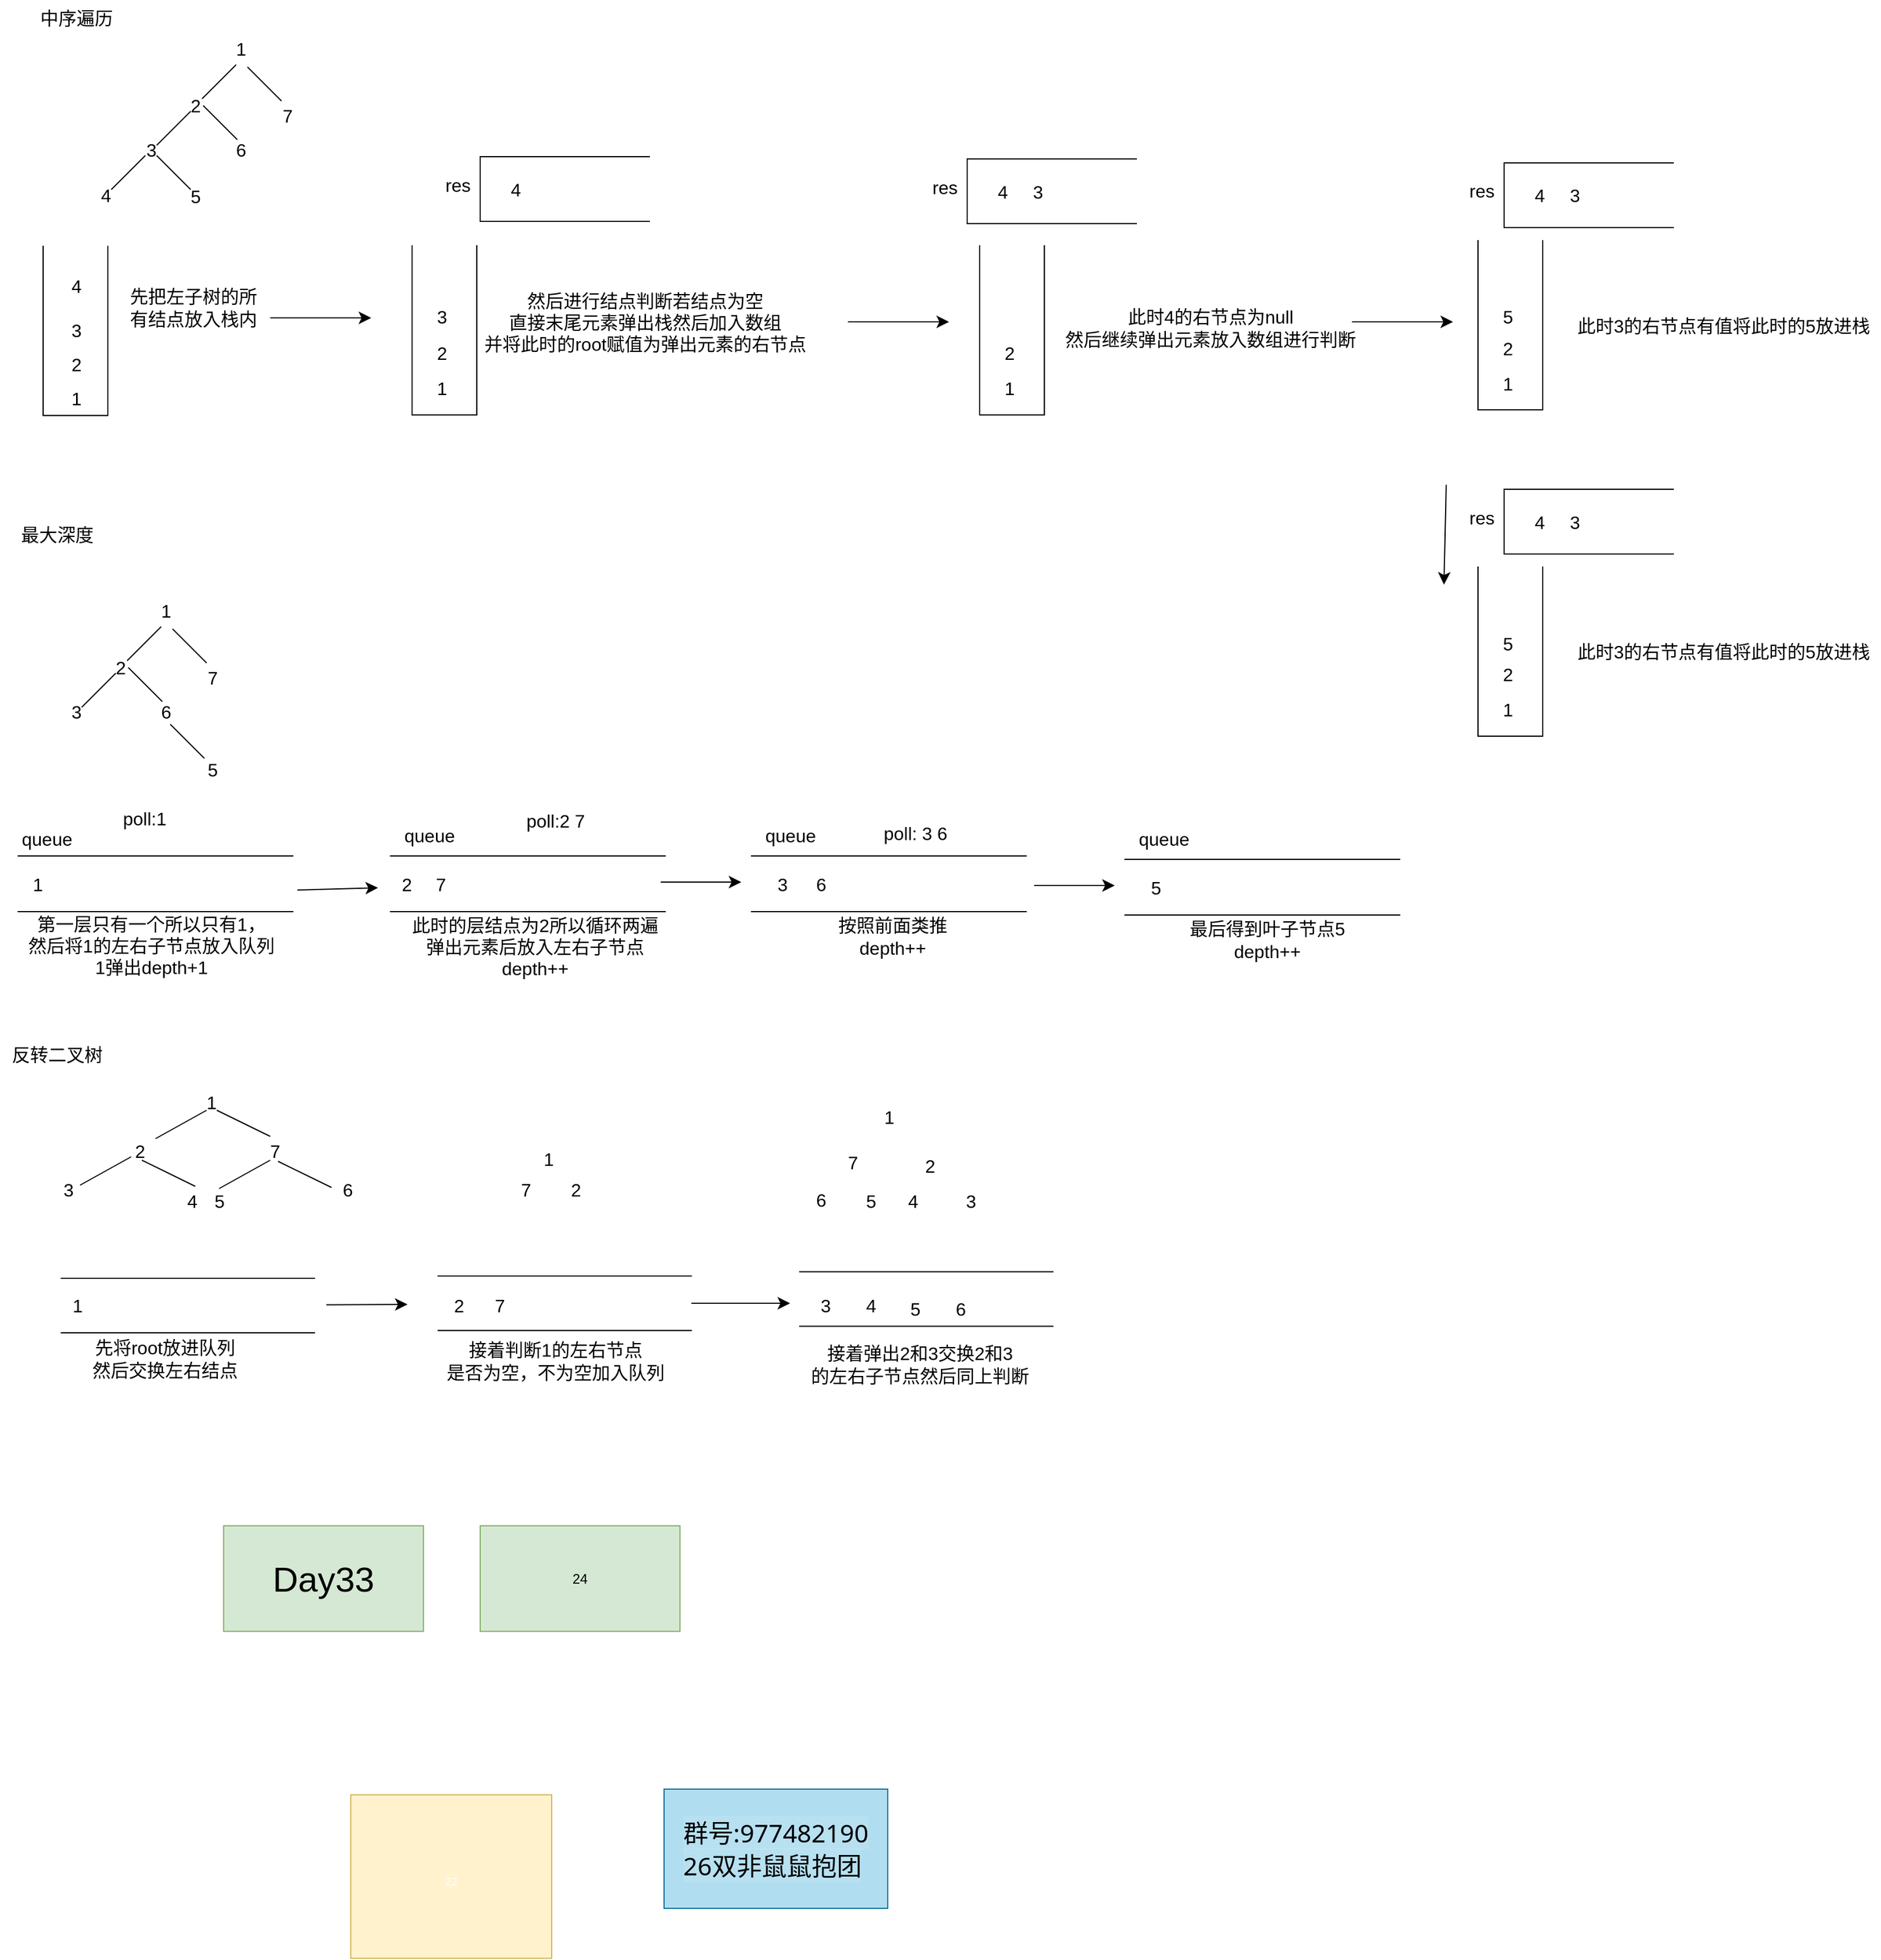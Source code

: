 <mxfile version="24.8.3">
  <diagram name="第 1 页" id="08ktoVXegdY-p2ygeXry">
    <mxGraphModel dx="1613" dy="1172" grid="0" gridSize="10" guides="1" tooltips="1" connect="1" arrows="1" fold="1" page="0" pageScale="1" pageWidth="827" pageHeight="1169" math="0" shadow="0">
      <root>
        <mxCell id="0" />
        <mxCell id="1" parent="0" />
        <mxCell id="h3pUcmXuetGUe7hEGyPd-1" value="1" style="text;html=1;align=center;verticalAlign=middle;resizable=0;points=[];autosize=1;strokeColor=none;fillColor=none;fontSize=16;" parent="1" vertex="1">
          <mxGeometry x="79" y="11" width="30" height="30" as="geometry" />
        </mxCell>
        <mxCell id="h3pUcmXuetGUe7hEGyPd-3" value="" style="endArrow=none;html=1;rounded=0;fontSize=12;startSize=8;endSize=8;curved=1;" parent="1" edge="1">
          <mxGeometry width="50" height="50" relative="1" as="geometry">
            <mxPoint x="60" y="70" as="sourcePoint" />
            <mxPoint x="90" y="40" as="targetPoint" />
          </mxGeometry>
        </mxCell>
        <mxCell id="h3pUcmXuetGUe7hEGyPd-4" value="2" style="text;html=1;align=center;verticalAlign=middle;resizable=0;points=[];autosize=1;strokeColor=none;fillColor=none;fontSize=16;" parent="1" vertex="1">
          <mxGeometry x="39" y="61" width="30" height="30" as="geometry" />
        </mxCell>
        <mxCell id="h3pUcmXuetGUe7hEGyPd-5" value="" style="endArrow=none;html=1;rounded=0;fontSize=12;startSize=8;endSize=8;curved=1;" parent="1" edge="1">
          <mxGeometry width="50" height="50" relative="1" as="geometry">
            <mxPoint x="20" y="111" as="sourcePoint" />
            <mxPoint x="50" y="81" as="targetPoint" />
          </mxGeometry>
        </mxCell>
        <mxCell id="h3pUcmXuetGUe7hEGyPd-6" value="3" style="text;html=1;align=center;verticalAlign=middle;resizable=0;points=[];autosize=1;strokeColor=none;fillColor=none;fontSize=16;" parent="1" vertex="1">
          <mxGeometry y="100" width="30" height="30" as="geometry" />
        </mxCell>
        <mxCell id="h3pUcmXuetGUe7hEGyPd-7" value="" style="endArrow=none;html=1;rounded=0;fontSize=12;startSize=8;endSize=8;curved=1;" parent="1" edge="1">
          <mxGeometry width="50" height="50" relative="1" as="geometry">
            <mxPoint x="-20" y="150" as="sourcePoint" />
            <mxPoint x="10" y="120" as="targetPoint" />
          </mxGeometry>
        </mxCell>
        <mxCell id="h3pUcmXuetGUe7hEGyPd-8" value="4" style="text;html=1;align=center;verticalAlign=middle;resizable=0;points=[];autosize=1;strokeColor=none;fillColor=none;fontSize=16;" parent="1" vertex="1">
          <mxGeometry x="-40" y="140" width="30" height="30" as="geometry" />
        </mxCell>
        <mxCell id="h3pUcmXuetGUe7hEGyPd-11" value="" style="endArrow=none;html=1;rounded=0;fontSize=12;startSize=8;endSize=8;curved=1;" parent="1" edge="1">
          <mxGeometry width="50" height="50" relative="1" as="geometry">
            <mxPoint x="50" y="150" as="sourcePoint" />
            <mxPoint x="20" y="120" as="targetPoint" />
          </mxGeometry>
        </mxCell>
        <mxCell id="h3pUcmXuetGUe7hEGyPd-12" value="5" style="text;html=1;align=center;verticalAlign=middle;resizable=0;points=[];autosize=1;strokeColor=none;fillColor=none;fontSize=16;" parent="1" vertex="1">
          <mxGeometry x="39" y="141" width="30" height="30" as="geometry" />
        </mxCell>
        <mxCell id="h3pUcmXuetGUe7hEGyPd-13" value="" style="endArrow=none;html=1;rounded=0;fontSize=12;startSize=8;endSize=8;curved=1;" parent="1" edge="1">
          <mxGeometry width="50" height="50" relative="1" as="geometry">
            <mxPoint x="91" y="106" as="sourcePoint" />
            <mxPoint x="61" y="76" as="targetPoint" />
          </mxGeometry>
        </mxCell>
        <mxCell id="h3pUcmXuetGUe7hEGyPd-14" value="6" style="text;html=1;align=center;verticalAlign=middle;resizable=0;points=[];autosize=1;strokeColor=none;fillColor=none;fontSize=16;" parent="1" vertex="1">
          <mxGeometry x="79" y="100" width="30" height="30" as="geometry" />
        </mxCell>
        <mxCell id="h3pUcmXuetGUe7hEGyPd-15" value="" style="endArrow=none;html=1;rounded=0;fontSize=12;startSize=8;endSize=8;curved=1;" parent="1" edge="1">
          <mxGeometry width="50" height="50" relative="1" as="geometry">
            <mxPoint x="130" y="72" as="sourcePoint" />
            <mxPoint x="100" y="42" as="targetPoint" />
          </mxGeometry>
        </mxCell>
        <mxCell id="h3pUcmXuetGUe7hEGyPd-16" value="7" style="text;html=1;align=center;verticalAlign=middle;resizable=0;points=[];autosize=1;strokeColor=none;fillColor=none;fontSize=16;" parent="1" vertex="1">
          <mxGeometry x="120" y="70" width="30" height="30" as="geometry" />
        </mxCell>
        <mxCell id="h3pUcmXuetGUe7hEGyPd-17" value="" style="shape=partialRectangle;whiteSpace=wrap;html=1;bottom=1;right=1;left=1;top=0;fillColor=none;routingCenterX=-0.5;" parent="1" vertex="1">
          <mxGeometry x="-80" y="200" width="57" height="149" as="geometry" />
        </mxCell>
        <mxCell id="h3pUcmXuetGUe7hEGyPd-18" value="1" style="text;html=1;align=center;verticalAlign=middle;resizable=0;points=[];autosize=1;strokeColor=none;fillColor=none;fontSize=16;" parent="1" vertex="1">
          <mxGeometry x="-66.5" y="319" width="30" height="30" as="geometry" />
        </mxCell>
        <mxCell id="h3pUcmXuetGUe7hEGyPd-19" value="2" style="text;html=1;align=center;verticalAlign=middle;resizable=0;points=[];autosize=1;strokeColor=none;fillColor=none;fontSize=16;" parent="1" vertex="1">
          <mxGeometry x="-66.5" y="289" width="30" height="30" as="geometry" />
        </mxCell>
        <mxCell id="h3pUcmXuetGUe7hEGyPd-20" value="3" style="text;html=1;align=center;verticalAlign=middle;resizable=0;points=[];autosize=1;strokeColor=none;fillColor=none;fontSize=16;" parent="1" vertex="1">
          <mxGeometry x="-66.5" y="259" width="30" height="30" as="geometry" />
        </mxCell>
        <mxCell id="h3pUcmXuetGUe7hEGyPd-21" value="4" style="text;html=1;align=center;verticalAlign=middle;resizable=0;points=[];autosize=1;strokeColor=none;fillColor=none;fontSize=16;" parent="1" vertex="1">
          <mxGeometry x="-66.5" y="220" width="30" height="30" as="geometry" />
        </mxCell>
        <mxCell id="h3pUcmXuetGUe7hEGyPd-22" value="先把左子树的所&lt;div&gt;有结点放入栈内&lt;/div&gt;" style="text;html=1;align=center;verticalAlign=middle;resizable=0;points=[];autosize=1;strokeColor=none;fillColor=none;fontSize=16;" parent="1" vertex="1">
          <mxGeometry x="-13" y="229" width="130" height="50" as="geometry" />
        </mxCell>
        <mxCell id="h3pUcmXuetGUe7hEGyPd-24" value="" style="endArrow=classic;html=1;rounded=0;fontSize=12;startSize=8;endSize=8;curved=1;" parent="1" edge="1">
          <mxGeometry width="50" height="50" relative="1" as="geometry">
            <mxPoint x="120" y="263" as="sourcePoint" />
            <mxPoint x="209" y="263" as="targetPoint" />
          </mxGeometry>
        </mxCell>
        <mxCell id="h3pUcmXuetGUe7hEGyPd-25" value="然后进行结点判断&lt;span style=&quot;background-color: initial;&quot;&gt;若结点为空&lt;/span&gt;&lt;div&gt;直接末尾元&lt;span style=&quot;background-color: initial;&quot;&gt;素弹出&lt;/span&gt;&lt;span style=&quot;background-color: initial;&quot;&gt;栈然后加入数组&lt;/span&gt;&lt;/div&gt;&lt;div&gt;&lt;span style=&quot;background-color: initial;&quot;&gt;并将此时的root赋值为弹出元素的右节点&lt;/span&gt;&lt;/div&gt;" style="text;html=1;align=center;verticalAlign=middle;resizable=0;points=[];autosize=1;strokeColor=none;fillColor=none;fontSize=16;" parent="1" vertex="1">
          <mxGeometry x="299" y="232" width="302" height="70" as="geometry" />
        </mxCell>
        <mxCell id="h3pUcmXuetGUe7hEGyPd-26" value="" style="shape=partialRectangle;whiteSpace=wrap;html=1;bottom=1;right=1;left=1;top=0;fillColor=none;routingCenterX=-0.5;" parent="1" vertex="1">
          <mxGeometry x="245" y="199.5" width="57" height="149" as="geometry" />
        </mxCell>
        <mxCell id="h3pUcmXuetGUe7hEGyPd-27" value="1" style="text;html=1;align=center;verticalAlign=middle;resizable=0;points=[];autosize=1;strokeColor=none;fillColor=none;fontSize=16;" parent="1" vertex="1">
          <mxGeometry x="256" y="310" width="30" height="30" as="geometry" />
        </mxCell>
        <mxCell id="h3pUcmXuetGUe7hEGyPd-28" value="2" style="text;html=1;align=center;verticalAlign=middle;resizable=0;points=[];autosize=1;strokeColor=none;fillColor=none;fontSize=16;" parent="1" vertex="1">
          <mxGeometry x="256" y="279" width="30" height="30" as="geometry" />
        </mxCell>
        <mxCell id="h3pUcmXuetGUe7hEGyPd-29" value="3" style="text;html=1;align=center;verticalAlign=middle;resizable=0;points=[];autosize=1;strokeColor=none;fillColor=none;fontSize=16;" parent="1" vertex="1">
          <mxGeometry x="256" y="247" width="30" height="30" as="geometry" />
        </mxCell>
        <mxCell id="h3pUcmXuetGUe7hEGyPd-30" value="4" style="text;html=1;align=center;verticalAlign=middle;resizable=0;points=[];autosize=1;strokeColor=none;fillColor=none;fontSize=16;" parent="1" vertex="1">
          <mxGeometry x="321" y="134.5" width="30" height="30" as="geometry" />
        </mxCell>
        <mxCell id="h3pUcmXuetGUe7hEGyPd-31" value="" style="shape=partialRectangle;whiteSpace=wrap;html=1;bottom=1;right=1;left=1;top=0;fillColor=none;routingCenterX=-0.5;direction=south;" parent="1" vertex="1">
          <mxGeometry x="305" y="121" width="149" height="57" as="geometry" />
        </mxCell>
        <mxCell id="h3pUcmXuetGUe7hEGyPd-32" value="res" style="text;html=1;align=center;verticalAlign=middle;resizable=0;points=[];autosize=1;strokeColor=none;fillColor=none;fontSize=16;" parent="1" vertex="1">
          <mxGeometry x="265" y="130" width="40" height="31" as="geometry" />
        </mxCell>
        <mxCell id="h3pUcmXuetGUe7hEGyPd-33" value="" style="endArrow=classic;html=1;rounded=0;fontSize=12;startSize=8;endSize=8;curved=1;" parent="1" edge="1">
          <mxGeometry width="50" height="50" relative="1" as="geometry">
            <mxPoint x="629" y="266.5" as="sourcePoint" />
            <mxPoint x="718" y="266.5" as="targetPoint" />
          </mxGeometry>
        </mxCell>
        <mxCell id="h3pUcmXuetGUe7hEGyPd-34" value="" style="shape=partialRectangle;whiteSpace=wrap;html=1;bottom=1;right=1;left=1;top=0;fillColor=none;routingCenterX=-0.5;" parent="1" vertex="1">
          <mxGeometry x="745" y="199.5" width="57" height="149" as="geometry" />
        </mxCell>
        <mxCell id="h3pUcmXuetGUe7hEGyPd-35" value="1" style="text;html=1;align=center;verticalAlign=middle;resizable=0;points=[];autosize=1;strokeColor=none;fillColor=none;fontSize=16;" parent="1" vertex="1">
          <mxGeometry x="756" y="310" width="30" height="30" as="geometry" />
        </mxCell>
        <mxCell id="h3pUcmXuetGUe7hEGyPd-36" value="2" style="text;html=1;align=center;verticalAlign=middle;resizable=0;points=[];autosize=1;strokeColor=none;fillColor=none;fontSize=16;" parent="1" vertex="1">
          <mxGeometry x="756" y="279" width="30" height="30" as="geometry" />
        </mxCell>
        <mxCell id="h3pUcmXuetGUe7hEGyPd-37" value="3" style="text;html=1;align=center;verticalAlign=middle;resizable=0;points=[];autosize=1;strokeColor=none;fillColor=none;fontSize=16;" parent="1" vertex="1">
          <mxGeometry x="781" y="136.5" width="30" height="30" as="geometry" />
        </mxCell>
        <mxCell id="h3pUcmXuetGUe7hEGyPd-38" value="4" style="text;html=1;align=center;verticalAlign=middle;resizable=0;points=[];autosize=1;strokeColor=none;fillColor=none;fontSize=16;" parent="1" vertex="1">
          <mxGeometry x="750" y="136.5" width="30" height="30" as="geometry" />
        </mxCell>
        <mxCell id="h3pUcmXuetGUe7hEGyPd-39" value="" style="shape=partialRectangle;whiteSpace=wrap;html=1;bottom=1;right=1;left=1;top=0;fillColor=none;routingCenterX=-0.5;direction=south;" parent="1" vertex="1">
          <mxGeometry x="734" y="123" width="149" height="57" as="geometry" />
        </mxCell>
        <mxCell id="h3pUcmXuetGUe7hEGyPd-40" value="res" style="text;html=1;align=center;verticalAlign=middle;resizable=0;points=[];autosize=1;strokeColor=none;fillColor=none;fontSize=16;" parent="1" vertex="1">
          <mxGeometry x="694" y="132" width="40" height="31" as="geometry" />
        </mxCell>
        <mxCell id="h3pUcmXuetGUe7hEGyPd-41" value="此时4的右节点为null&lt;div&gt;然后继续弹出元素放入数组进行判断&lt;/div&gt;" style="text;html=1;align=center;verticalAlign=middle;resizable=0;points=[];autosize=1;strokeColor=none;fillColor=none;fontSize=16;" parent="1" vertex="1">
          <mxGeometry x="811" y="247" width="274" height="50" as="geometry" />
        </mxCell>
        <mxCell id="h3pUcmXuetGUe7hEGyPd-42" value="3" style="text;html=1;align=center;verticalAlign=middle;resizable=0;points=[];autosize=1;strokeColor=none;fillColor=none;fontSize=16;" parent="1" vertex="1">
          <mxGeometry x="1254" y="140" width="30" height="30" as="geometry" />
        </mxCell>
        <mxCell id="h3pUcmXuetGUe7hEGyPd-43" value="4" style="text;html=1;align=center;verticalAlign=middle;resizable=0;points=[];autosize=1;strokeColor=none;fillColor=none;fontSize=16;" parent="1" vertex="1">
          <mxGeometry x="1223" y="140" width="30" height="30" as="geometry" />
        </mxCell>
        <mxCell id="h3pUcmXuetGUe7hEGyPd-44" value="" style="shape=partialRectangle;whiteSpace=wrap;html=1;bottom=1;right=1;left=1;top=0;fillColor=none;routingCenterX=-0.5;direction=south;" parent="1" vertex="1">
          <mxGeometry x="1207" y="126.5" width="149" height="57" as="geometry" />
        </mxCell>
        <mxCell id="h3pUcmXuetGUe7hEGyPd-45" value="res" style="text;html=1;align=center;verticalAlign=middle;resizable=0;points=[];autosize=1;strokeColor=none;fillColor=none;fontSize=16;" parent="1" vertex="1">
          <mxGeometry x="1167" y="135.5" width="40" height="31" as="geometry" />
        </mxCell>
        <mxCell id="h3pUcmXuetGUe7hEGyPd-46" value="" style="endArrow=classic;html=1;rounded=0;fontSize=12;startSize=8;endSize=8;curved=1;" parent="1" edge="1">
          <mxGeometry width="50" height="50" relative="1" as="geometry">
            <mxPoint x="1073" y="266.5" as="sourcePoint" />
            <mxPoint x="1162" y="266.5" as="targetPoint" />
          </mxGeometry>
        </mxCell>
        <mxCell id="h3pUcmXuetGUe7hEGyPd-47" value="" style="shape=partialRectangle;whiteSpace=wrap;html=1;bottom=1;right=1;left=1;top=0;fillColor=none;routingCenterX=-0.5;" parent="1" vertex="1">
          <mxGeometry x="1184" y="195" width="57" height="149" as="geometry" />
        </mxCell>
        <mxCell id="h3pUcmXuetGUe7hEGyPd-48" value="1" style="text;html=1;align=center;verticalAlign=middle;resizable=0;points=[];autosize=1;strokeColor=none;fillColor=none;fontSize=16;" parent="1" vertex="1">
          <mxGeometry x="1195" y="305.5" width="30" height="30" as="geometry" />
        </mxCell>
        <mxCell id="h3pUcmXuetGUe7hEGyPd-49" value="2" style="text;html=1;align=center;verticalAlign=middle;resizable=0;points=[];autosize=1;strokeColor=none;fillColor=none;fontSize=16;" parent="1" vertex="1">
          <mxGeometry x="1195" y="274.5" width="30" height="30" as="geometry" />
        </mxCell>
        <mxCell id="h3pUcmXuetGUe7hEGyPd-50" value="5" style="text;html=1;align=center;verticalAlign=middle;resizable=0;points=[];autosize=1;strokeColor=none;fillColor=none;fontSize=16;" parent="1" vertex="1">
          <mxGeometry x="1196.5" y="246.5" width="27" height="31" as="geometry" />
        </mxCell>
        <mxCell id="h3pUcmXuetGUe7hEGyPd-51" value="此时3的右节点有值将此时的5放进栈" style="text;html=1;align=center;verticalAlign=middle;resizable=0;points=[];autosize=1;strokeColor=none;fillColor=none;fontSize=16;" parent="1" vertex="1">
          <mxGeometry x="1262" y="254" width="276" height="31" as="geometry" />
        </mxCell>
        <mxCell id="h3pUcmXuetGUe7hEGyPd-53" value="" style="endArrow=classic;html=1;rounded=0;fontSize=12;startSize=8;endSize=8;curved=1;" parent="1" edge="1">
          <mxGeometry width="50" height="50" relative="1" as="geometry">
            <mxPoint x="1156" y="410" as="sourcePoint" />
            <mxPoint x="1154" y="498" as="targetPoint" />
          </mxGeometry>
        </mxCell>
        <mxCell id="h3pUcmXuetGUe7hEGyPd-54" value="3" style="text;html=1;align=center;verticalAlign=middle;resizable=0;points=[];autosize=1;strokeColor=none;fillColor=none;fontSize=16;" parent="1" vertex="1">
          <mxGeometry x="1254" y="427.5" width="30" height="30" as="geometry" />
        </mxCell>
        <mxCell id="h3pUcmXuetGUe7hEGyPd-55" value="4" style="text;html=1;align=center;verticalAlign=middle;resizable=0;points=[];autosize=1;strokeColor=none;fillColor=none;fontSize=16;" parent="1" vertex="1">
          <mxGeometry x="1223" y="427.5" width="30" height="30" as="geometry" />
        </mxCell>
        <mxCell id="h3pUcmXuetGUe7hEGyPd-56" value="" style="shape=partialRectangle;whiteSpace=wrap;html=1;bottom=1;right=1;left=1;top=0;fillColor=none;routingCenterX=-0.5;direction=south;" parent="1" vertex="1">
          <mxGeometry x="1207" y="414" width="149" height="57" as="geometry" />
        </mxCell>
        <mxCell id="h3pUcmXuetGUe7hEGyPd-57" value="res" style="text;html=1;align=center;verticalAlign=middle;resizable=0;points=[];autosize=1;strokeColor=none;fillColor=none;fontSize=16;" parent="1" vertex="1">
          <mxGeometry x="1167" y="423" width="40" height="31" as="geometry" />
        </mxCell>
        <mxCell id="h3pUcmXuetGUe7hEGyPd-58" value="" style="shape=partialRectangle;whiteSpace=wrap;html=1;bottom=1;right=1;left=1;top=0;fillColor=none;routingCenterX=-0.5;" parent="1" vertex="1">
          <mxGeometry x="1184" y="482.5" width="57" height="149" as="geometry" />
        </mxCell>
        <mxCell id="h3pUcmXuetGUe7hEGyPd-59" value="1" style="text;html=1;align=center;verticalAlign=middle;resizable=0;points=[];autosize=1;strokeColor=none;fillColor=none;fontSize=16;" parent="1" vertex="1">
          <mxGeometry x="1195" y="593" width="30" height="30" as="geometry" />
        </mxCell>
        <mxCell id="h3pUcmXuetGUe7hEGyPd-60" value="2" style="text;html=1;align=center;verticalAlign=middle;resizable=0;points=[];autosize=1;strokeColor=none;fillColor=none;fontSize=16;" parent="1" vertex="1">
          <mxGeometry x="1195" y="562" width="30" height="30" as="geometry" />
        </mxCell>
        <mxCell id="h3pUcmXuetGUe7hEGyPd-61" value="5" style="text;html=1;align=center;verticalAlign=middle;resizable=0;points=[];autosize=1;strokeColor=none;fillColor=none;fontSize=16;" parent="1" vertex="1">
          <mxGeometry x="1196.5" y="534" width="27" height="31" as="geometry" />
        </mxCell>
        <mxCell id="h3pUcmXuetGUe7hEGyPd-62" value="此时3的右节点有值将此时的5放进栈" style="text;html=1;align=center;verticalAlign=middle;resizable=0;points=[];autosize=1;strokeColor=none;fillColor=none;fontSize=16;" parent="1" vertex="1">
          <mxGeometry x="1262" y="541.5" width="276" height="31" as="geometry" />
        </mxCell>
        <mxCell id="h3pUcmXuetGUe7hEGyPd-100" value="1" style="text;html=1;align=center;verticalAlign=middle;resizable=0;points=[];autosize=1;strokeColor=none;fillColor=none;fontSize=16;" parent="1" vertex="1">
          <mxGeometry x="13" y="506" width="30" height="30" as="geometry" />
        </mxCell>
        <mxCell id="h3pUcmXuetGUe7hEGyPd-101" value="" style="endArrow=none;html=1;rounded=0;fontSize=12;startSize=8;endSize=8;curved=1;" parent="1" edge="1">
          <mxGeometry width="50" height="50" relative="1" as="geometry">
            <mxPoint x="-6" y="565" as="sourcePoint" />
            <mxPoint x="24" y="535" as="targetPoint" />
          </mxGeometry>
        </mxCell>
        <mxCell id="h3pUcmXuetGUe7hEGyPd-102" value="2" style="text;html=1;align=center;verticalAlign=middle;resizable=0;points=[];autosize=1;strokeColor=none;fillColor=none;fontSize=16;" parent="1" vertex="1">
          <mxGeometry x="-27" y="556" width="30" height="30" as="geometry" />
        </mxCell>
        <mxCell id="h3pUcmXuetGUe7hEGyPd-103" value="" style="endArrow=none;html=1;rounded=0;fontSize=12;startSize=8;endSize=8;curved=1;" parent="1" edge="1">
          <mxGeometry width="50" height="50" relative="1" as="geometry">
            <mxPoint x="-46" y="606" as="sourcePoint" />
            <mxPoint x="-16" y="576" as="targetPoint" />
          </mxGeometry>
        </mxCell>
        <mxCell id="h3pUcmXuetGUe7hEGyPd-104" value="3" style="text;html=1;align=center;verticalAlign=middle;resizable=0;points=[];autosize=1;strokeColor=none;fillColor=none;fontSize=16;" parent="1" vertex="1">
          <mxGeometry x="-66" y="595" width="30" height="30" as="geometry" />
        </mxCell>
        <mxCell id="h3pUcmXuetGUe7hEGyPd-107" value="" style="endArrow=none;html=1;rounded=0;fontSize=12;startSize=8;endSize=8;curved=1;" parent="1" edge="1">
          <mxGeometry width="50" height="50" relative="1" as="geometry">
            <mxPoint x="62" y="651" as="sourcePoint" />
            <mxPoint x="32" y="621" as="targetPoint" />
          </mxGeometry>
        </mxCell>
        <mxCell id="h3pUcmXuetGUe7hEGyPd-108" value="5" style="text;html=1;align=center;verticalAlign=middle;resizable=0;points=[];autosize=1;strokeColor=none;fillColor=none;fontSize=16;" parent="1" vertex="1">
          <mxGeometry x="54" y="646" width="30" height="30" as="geometry" />
        </mxCell>
        <mxCell id="h3pUcmXuetGUe7hEGyPd-109" value="" style="endArrow=none;html=1;rounded=0;fontSize=12;startSize=8;endSize=8;curved=1;" parent="1" edge="1">
          <mxGeometry width="50" height="50" relative="1" as="geometry">
            <mxPoint x="25" y="601" as="sourcePoint" />
            <mxPoint x="-5" y="571" as="targetPoint" />
          </mxGeometry>
        </mxCell>
        <mxCell id="h3pUcmXuetGUe7hEGyPd-110" value="6" style="text;html=1;align=center;verticalAlign=middle;resizable=0;points=[];autosize=1;strokeColor=none;fillColor=none;fontSize=16;" parent="1" vertex="1">
          <mxGeometry x="13" y="595" width="30" height="30" as="geometry" />
        </mxCell>
        <mxCell id="h3pUcmXuetGUe7hEGyPd-111" value="" style="endArrow=none;html=1;rounded=0;fontSize=12;startSize=8;endSize=8;curved=1;" parent="1" edge="1">
          <mxGeometry width="50" height="50" relative="1" as="geometry">
            <mxPoint x="64" y="567" as="sourcePoint" />
            <mxPoint x="34" y="537" as="targetPoint" />
          </mxGeometry>
        </mxCell>
        <mxCell id="h3pUcmXuetGUe7hEGyPd-112" value="7" style="text;html=1;align=center;verticalAlign=middle;resizable=0;points=[];autosize=1;strokeColor=none;fillColor=none;fontSize=16;" parent="1" vertex="1">
          <mxGeometry x="54" y="565" width="30" height="30" as="geometry" />
        </mxCell>
        <mxCell id="h3pUcmXuetGUe7hEGyPd-115" value="" style="shape=partialRectangle;whiteSpace=wrap;html=1;bottom=0;top=0;fillColor=none;direction=south;" parent="1" vertex="1">
          <mxGeometry x="-102" y="737" width="242" height="49" as="geometry" />
        </mxCell>
        <mxCell id="h3pUcmXuetGUe7hEGyPd-116" value="queue" style="text;html=1;align=center;verticalAlign=middle;resizable=0;points=[];autosize=1;strokeColor=none;fillColor=none;fontSize=16;" parent="1" vertex="1">
          <mxGeometry x="-109" y="706" width="63" height="31" as="geometry" />
        </mxCell>
        <mxCell id="h3pUcmXuetGUe7hEGyPd-117" value="1" style="text;html=1;align=center;verticalAlign=middle;resizable=0;points=[];autosize=1;strokeColor=none;fillColor=none;fontSize=16;" parent="1" vertex="1">
          <mxGeometry x="-99" y="746" width="27" height="31" as="geometry" />
        </mxCell>
        <mxCell id="h3pUcmXuetGUe7hEGyPd-118" value="第一层只有一个所以只有1，&lt;div&gt;然后将1的左右子节点放入队列&lt;/div&gt;&lt;div&gt;1弹出depth+1&lt;/div&gt;" style="text;html=1;align=center;verticalAlign=middle;resizable=0;points=[];autosize=1;strokeColor=none;fillColor=none;fontSize=16;" parent="1" vertex="1">
          <mxGeometry x="-102.5" y="781" width="235" height="70" as="geometry" />
        </mxCell>
        <mxCell id="h3pUcmXuetGUe7hEGyPd-119" value="" style="shape=partialRectangle;whiteSpace=wrap;html=1;bottom=0;top=0;fillColor=none;direction=south;" parent="1" vertex="1">
          <mxGeometry x="226" y="737" width="242" height="49" as="geometry" />
        </mxCell>
        <mxCell id="h3pUcmXuetGUe7hEGyPd-120" value="2" style="text;html=1;align=center;verticalAlign=middle;resizable=0;points=[];autosize=1;strokeColor=none;fillColor=none;fontSize=16;" parent="1" vertex="1">
          <mxGeometry x="226" y="746" width="27" height="31" as="geometry" />
        </mxCell>
        <mxCell id="h3pUcmXuetGUe7hEGyPd-121" value="" style="endArrow=classic;html=1;rounded=0;fontSize=12;startSize=8;endSize=8;curved=1;" parent="1" edge="1">
          <mxGeometry width="50" height="50" relative="1" as="geometry">
            <mxPoint x="144" y="767" as="sourcePoint" />
            <mxPoint x="215" y="765" as="targetPoint" />
          </mxGeometry>
        </mxCell>
        <mxCell id="h3pUcmXuetGUe7hEGyPd-122" value="queue" style="text;html=1;align=center;verticalAlign=middle;resizable=0;points=[];autosize=1;strokeColor=none;fillColor=none;fontSize=16;" parent="1" vertex="1">
          <mxGeometry x="228" y="703" width="63" height="31" as="geometry" />
        </mxCell>
        <mxCell id="h3pUcmXuetGUe7hEGyPd-123" value="7" style="text;html=1;align=center;verticalAlign=middle;resizable=0;points=[];autosize=1;strokeColor=none;fillColor=none;fontSize=16;" parent="1" vertex="1">
          <mxGeometry x="256" y="746" width="27" height="31" as="geometry" />
        </mxCell>
        <mxCell id="h3pUcmXuetGUe7hEGyPd-124" value="此时的层结点为2所以循环两遍&lt;div&gt;弹出元素后放入左右子节点&lt;/div&gt;&lt;div&gt;depth++&lt;/div&gt;" style="text;html=1;align=center;verticalAlign=middle;resizable=0;points=[];autosize=1;strokeColor=none;fillColor=none;fontSize=16;" parent="1" vertex="1">
          <mxGeometry x="235" y="781.5" width="235" height="70" as="geometry" />
        </mxCell>
        <mxCell id="h3pUcmXuetGUe7hEGyPd-125" value="" style="shape=partialRectangle;whiteSpace=wrap;html=1;bottom=0;top=0;fillColor=none;direction=south;" parent="1" vertex="1">
          <mxGeometry x="544" y="737" width="242" height="49" as="geometry" />
        </mxCell>
        <mxCell id="h3pUcmXuetGUe7hEGyPd-127" value="queue" style="text;html=1;align=center;verticalAlign=middle;resizable=0;points=[];autosize=1;strokeColor=none;fillColor=none;fontSize=16;" parent="1" vertex="1">
          <mxGeometry x="546" y="703" width="63" height="31" as="geometry" />
        </mxCell>
        <mxCell id="h3pUcmXuetGUe7hEGyPd-129" value="" style="endArrow=classic;html=1;rounded=0;fontSize=12;startSize=8;endSize=8;curved=1;" parent="1" edge="1">
          <mxGeometry width="50" height="50" relative="1" as="geometry">
            <mxPoint x="464" y="760" as="sourcePoint" />
            <mxPoint x="535" y="760" as="targetPoint" />
          </mxGeometry>
        </mxCell>
        <mxCell id="h3pUcmXuetGUe7hEGyPd-130" value="3" style="text;html=1;align=center;verticalAlign=middle;resizable=0;points=[];autosize=1;strokeColor=none;fillColor=none;fontSize=16;" parent="1" vertex="1">
          <mxGeometry x="557" y="746" width="27" height="31" as="geometry" />
        </mxCell>
        <mxCell id="h3pUcmXuetGUe7hEGyPd-131" value="6" style="text;html=1;align=center;verticalAlign=middle;resizable=0;points=[];autosize=1;strokeColor=none;fillColor=none;fontSize=16;" parent="1" vertex="1">
          <mxGeometry x="591" y="746" width="27" height="31" as="geometry" />
        </mxCell>
        <mxCell id="h3pUcmXuetGUe7hEGyPd-134" value="poll:1" style="text;html=1;align=center;verticalAlign=middle;resizable=0;points=[];autosize=1;strokeColor=none;fillColor=none;fontSize=16;" parent="1" vertex="1">
          <mxGeometry x="-19.5" y="688.5" width="56" height="31" as="geometry" />
        </mxCell>
        <mxCell id="h3pUcmXuetGUe7hEGyPd-135" value="poll:2 7" style="text;html=1;align=center;verticalAlign=middle;resizable=0;points=[];autosize=1;strokeColor=none;fillColor=none;fontSize=16;" parent="1" vertex="1">
          <mxGeometry x="335.5" y="690.5" width="70" height="31" as="geometry" />
        </mxCell>
        <mxCell id="h3pUcmXuetGUe7hEGyPd-136" value="poll: 3 6" style="text;html=1;align=center;verticalAlign=middle;resizable=0;points=[];autosize=1;strokeColor=none;fillColor=none;fontSize=16;" parent="1" vertex="1">
          <mxGeometry x="651" y="701" width="74" height="31" as="geometry" />
        </mxCell>
        <mxCell id="h3pUcmXuetGUe7hEGyPd-137" value="按照前面类推&lt;div&gt;depth++&lt;/div&gt;" style="text;html=1;align=center;verticalAlign=middle;resizable=0;points=[];autosize=1;strokeColor=none;fillColor=none;fontSize=16;" parent="1" vertex="1">
          <mxGeometry x="611" y="782.5" width="114" height="50" as="geometry" />
        </mxCell>
        <mxCell id="h3pUcmXuetGUe7hEGyPd-138" value="" style="shape=partialRectangle;whiteSpace=wrap;html=1;bottom=0;top=0;fillColor=none;direction=south;" parent="1" vertex="1">
          <mxGeometry x="873" y="740" width="242" height="49" as="geometry" />
        </mxCell>
        <mxCell id="h3pUcmXuetGUe7hEGyPd-139" value="queue" style="text;html=1;align=center;verticalAlign=middle;resizable=0;points=[];autosize=1;strokeColor=none;fillColor=none;fontSize=16;" parent="1" vertex="1">
          <mxGeometry x="875" y="706" width="63" height="31" as="geometry" />
        </mxCell>
        <mxCell id="h3pUcmXuetGUe7hEGyPd-140" value="" style="endArrow=classic;html=1;rounded=0;fontSize=12;startSize=8;endSize=8;curved=1;" parent="1" edge="1">
          <mxGeometry width="50" height="50" relative="1" as="geometry">
            <mxPoint x="793" y="763" as="sourcePoint" />
            <mxPoint x="864" y="763" as="targetPoint" />
          </mxGeometry>
        </mxCell>
        <mxCell id="h3pUcmXuetGUe7hEGyPd-141" value="5" style="text;html=1;align=center;verticalAlign=middle;resizable=0;points=[];autosize=1;strokeColor=none;fillColor=none;fontSize=16;" parent="1" vertex="1">
          <mxGeometry x="886" y="749" width="27" height="31" as="geometry" />
        </mxCell>
        <mxCell id="h3pUcmXuetGUe7hEGyPd-143" value="最后得到叶子节点5&lt;div&gt;depth++&lt;/div&gt;" style="text;html=1;align=center;verticalAlign=middle;resizable=0;points=[];autosize=1;strokeColor=none;fillColor=none;fontSize=16;" parent="1" vertex="1">
          <mxGeometry x="920" y="785.5" width="155" height="50" as="geometry" />
        </mxCell>
        <mxCell id="uOGjcTrOW1bZUztO3bxn-37" value="" style="endArrow=none;html=1;rounded=0;fontSize=12;startSize=8;endSize=8;curved=1;" parent="1" edge="1">
          <mxGeometry width="50" height="50" relative="1" as="geometry">
            <mxPoint x="19" y="986" as="sourcePoint" />
            <mxPoint x="64" y="961" as="targetPoint" />
          </mxGeometry>
        </mxCell>
        <mxCell id="uOGjcTrOW1bZUztO3bxn-38" value="2" style="text;html=1;align=center;verticalAlign=middle;resizable=0;points=[];autosize=1;strokeColor=none;fillColor=none;fontSize=16;" parent="1" vertex="1">
          <mxGeometry x="-10" y="982" width="30" height="30" as="geometry" />
        </mxCell>
        <mxCell id="uOGjcTrOW1bZUztO3bxn-44" value="" style="endArrow=none;html=1;rounded=0;fontSize=12;startSize=8;endSize=8;curved=1;" parent="1" edge="1">
          <mxGeometry width="50" height="50" relative="1" as="geometry">
            <mxPoint x="120" y="984" as="sourcePoint" />
            <mxPoint x="73" y="961" as="targetPoint" />
          </mxGeometry>
        </mxCell>
        <mxCell id="uOGjcTrOW1bZUztO3bxn-45" value="7" style="text;html=1;align=center;verticalAlign=middle;resizable=0;points=[];autosize=1;strokeColor=none;fillColor=none;fontSize=16;" parent="1" vertex="1">
          <mxGeometry x="109" y="982" width="30" height="30" as="geometry" />
        </mxCell>
        <mxCell id="uOGjcTrOW1bZUztO3bxn-46" value="1" style="text;html=1;align=center;verticalAlign=middle;resizable=0;points=[];autosize=1;strokeColor=none;fillColor=none;fontSize=16;" parent="1" vertex="1">
          <mxGeometry x="54" y="938" width="27" height="31" as="geometry" />
        </mxCell>
        <mxCell id="uOGjcTrOW1bZUztO3bxn-53" value="" style="endArrow=none;html=1;rounded=0;fontSize=12;startSize=8;endSize=8;curved=1;" parent="1" edge="1">
          <mxGeometry width="50" height="50" relative="1" as="geometry">
            <mxPoint x="-47.5" y="1027" as="sourcePoint" />
            <mxPoint x="-2.5" y="1002" as="targetPoint" />
          </mxGeometry>
        </mxCell>
        <mxCell id="uOGjcTrOW1bZUztO3bxn-54" value="" style="endArrow=none;html=1;rounded=0;fontSize=12;startSize=8;endSize=8;curved=1;" parent="1" edge="1">
          <mxGeometry width="50" height="50" relative="1" as="geometry">
            <mxPoint x="54" y="1028" as="sourcePoint" />
            <mxPoint x="7" y="1005" as="targetPoint" />
          </mxGeometry>
        </mxCell>
        <mxCell id="uOGjcTrOW1bZUztO3bxn-55" value="" style="endArrow=none;html=1;rounded=0;fontSize=12;startSize=8;endSize=8;curved=1;" parent="1" edge="1">
          <mxGeometry width="50" height="50" relative="1" as="geometry">
            <mxPoint x="75" y="1030" as="sourcePoint" />
            <mxPoint x="120" y="1005" as="targetPoint" />
          </mxGeometry>
        </mxCell>
        <mxCell id="uOGjcTrOW1bZUztO3bxn-56" value="" style="endArrow=none;html=1;rounded=0;fontSize=12;startSize=8;endSize=8;curved=1;" parent="1" edge="1">
          <mxGeometry width="50" height="50" relative="1" as="geometry">
            <mxPoint x="174" y="1029" as="sourcePoint" />
            <mxPoint x="127" y="1006" as="targetPoint" />
          </mxGeometry>
        </mxCell>
        <mxCell id="uOGjcTrOW1bZUztO3bxn-57" value="3" style="text;html=1;align=center;verticalAlign=middle;resizable=0;points=[];autosize=1;strokeColor=none;fillColor=none;fontSize=16;" parent="1" vertex="1">
          <mxGeometry x="-71.5" y="1015.5" width="27" height="31" as="geometry" />
        </mxCell>
        <mxCell id="uOGjcTrOW1bZUztO3bxn-58" value="4" style="text;html=1;align=center;verticalAlign=middle;resizable=0;points=[];autosize=1;strokeColor=none;fillColor=none;fontSize=16;" parent="1" vertex="1">
          <mxGeometry x="37.5" y="1025.5" width="27" height="31" as="geometry" />
        </mxCell>
        <mxCell id="uOGjcTrOW1bZUztO3bxn-59" value="5" style="text;html=1;align=center;verticalAlign=middle;resizable=0;points=[];autosize=1;strokeColor=none;fillColor=none;fontSize=16;" parent="1" vertex="1">
          <mxGeometry x="61.5" y="1025.5" width="27" height="31" as="geometry" />
        </mxCell>
        <mxCell id="uOGjcTrOW1bZUztO3bxn-60" value="6" style="text;html=1;align=center;verticalAlign=middle;resizable=0;points=[];autosize=1;strokeColor=none;fillColor=none;fontSize=16;" parent="1" vertex="1">
          <mxGeometry x="174" y="1015.5" width="27" height="31" as="geometry" />
        </mxCell>
        <mxCell id="uOGjcTrOW1bZUztO3bxn-62" value="" style="shape=partialRectangle;whiteSpace=wrap;html=1;bottom=0;top=0;fillColor=none;direction=south;" parent="1" vertex="1">
          <mxGeometry x="-64" y="1109" width="223" height="48" as="geometry" />
        </mxCell>
        <mxCell id="uOGjcTrOW1bZUztO3bxn-63" value="1" style="text;html=1;align=center;verticalAlign=middle;resizable=0;points=[];autosize=1;strokeColor=none;fillColor=none;fontSize=16;" parent="1" vertex="1">
          <mxGeometry x="-63.5" y="1117.5" width="27" height="31" as="geometry" />
        </mxCell>
        <mxCell id="uOGjcTrOW1bZUztO3bxn-64" value="先将root放进队列&lt;div&gt;然后交换左右结点&lt;/div&gt;" style="text;html=1;align=center;verticalAlign=middle;resizable=0;points=[];autosize=1;strokeColor=none;fillColor=none;fontSize=16;" parent="1" vertex="1">
          <mxGeometry x="-46" y="1155" width="146" height="50" as="geometry" />
        </mxCell>
        <mxCell id="uOGjcTrOW1bZUztO3bxn-65" value="" style="edgeStyle=none;orthogonalLoop=1;jettySize=auto;html=1;rounded=0;fontSize=12;startSize=8;endSize=8;curved=1;" parent="1" edge="1">
          <mxGeometry width="140" relative="1" as="geometry">
            <mxPoint x="169.5" y="1132.41" as="sourcePoint" />
            <mxPoint x="241" y="1132" as="targetPoint" />
            <Array as="points" />
          </mxGeometry>
        </mxCell>
        <mxCell id="uOGjcTrOW1bZUztO3bxn-66" value="" style="shape=partialRectangle;whiteSpace=wrap;html=1;bottom=0;top=0;fillColor=none;direction=south;" parent="1" vertex="1">
          <mxGeometry x="268" y="1107" width="223" height="48" as="geometry" />
        </mxCell>
        <mxCell id="uOGjcTrOW1bZUztO3bxn-67" value="2" style="text;html=1;align=center;verticalAlign=middle;resizable=0;points=[];autosize=1;strokeColor=none;fillColor=none;fontSize=16;" parent="1" vertex="1">
          <mxGeometry x="272" y="1117.5" width="27" height="31" as="geometry" />
        </mxCell>
        <mxCell id="uOGjcTrOW1bZUztO3bxn-68" value="7" style="text;html=1;align=center;verticalAlign=middle;resizable=0;points=[];autosize=1;strokeColor=none;fillColor=none;fontSize=16;" parent="1" vertex="1">
          <mxGeometry x="308.5" y="1117.5" width="27" height="31" as="geometry" />
        </mxCell>
        <mxCell id="uOGjcTrOW1bZUztO3bxn-70" value="接着判断1的左右节点&lt;div&gt;是否为空，不为空加入队列&lt;/div&gt;" style="text;html=1;align=center;verticalAlign=middle;resizable=0;points=[];autosize=1;strokeColor=none;fillColor=none;fontSize=16;" parent="1" vertex="1">
          <mxGeometry x="265.5" y="1157" width="210" height="50" as="geometry" />
        </mxCell>
        <mxCell id="uOGjcTrOW1bZUztO3bxn-71" value="" style="shape=partialRectangle;whiteSpace=wrap;html=1;bottom=0;top=0;fillColor=none;direction=south;" parent="1" vertex="1">
          <mxGeometry x="586.5" y="1103.25" width="223" height="48" as="geometry" />
        </mxCell>
        <mxCell id="uOGjcTrOW1bZUztO3bxn-72" value="2" style="text;html=1;align=center;verticalAlign=middle;resizable=0;points=[];autosize=1;strokeColor=none;fillColor=none;fontSize=16;" parent="1" vertex="1">
          <mxGeometry x="375" y="1015.5" width="27" height="31" as="geometry" />
        </mxCell>
        <mxCell id="uOGjcTrOW1bZUztO3bxn-73" value="7" style="text;html=1;align=center;verticalAlign=middle;resizable=0;points=[];autosize=1;strokeColor=none;fillColor=none;fontSize=16;" parent="1" vertex="1">
          <mxGeometry x="331" y="1015.5" width="27" height="31" as="geometry" />
        </mxCell>
        <mxCell id="uOGjcTrOW1bZUztO3bxn-75" value="接着弹出2和3交换2和3&lt;div&gt;的左右子节点然后同上判断&lt;/div&gt;" style="text;html=1;align=center;verticalAlign=middle;resizable=0;points=[];autosize=1;strokeColor=none;fillColor=none;fontSize=16;" parent="1" vertex="1">
          <mxGeometry x="586.5" y="1160" width="210" height="50" as="geometry" />
        </mxCell>
        <mxCell id="uOGjcTrOW1bZUztO3bxn-76" value="" style="edgeStyle=none;orthogonalLoop=1;jettySize=auto;html=1;rounded=0;fontSize=12;startSize=8;endSize=8;curved=1;exitX=0.5;exitY=0;exitDx=0;exitDy=0;" parent="1" source="uOGjcTrOW1bZUztO3bxn-66" edge="1">
          <mxGeometry width="140" relative="1" as="geometry">
            <mxPoint x="438" y="1131" as="sourcePoint" />
            <mxPoint x="578" y="1131" as="targetPoint" />
            <Array as="points" />
          </mxGeometry>
        </mxCell>
        <mxCell id="uOGjcTrOW1bZUztO3bxn-79" value="3" style="text;html=1;align=center;verticalAlign=middle;resizable=0;points=[];autosize=1;strokeColor=none;fillColor=none;fontSize=16;" parent="1" vertex="1">
          <mxGeometry x="595" y="1117.5" width="27" height="31" as="geometry" />
        </mxCell>
        <mxCell id="uOGjcTrOW1bZUztO3bxn-80" value="4" style="text;html=1;align=center;verticalAlign=middle;resizable=0;points=[];autosize=1;strokeColor=none;fillColor=none;fontSize=16;" parent="1" vertex="1">
          <mxGeometry x="635" y="1117.5" width="27" height="31" as="geometry" />
        </mxCell>
        <mxCell id="uOGjcTrOW1bZUztO3bxn-81" value="5" style="text;html=1;align=center;verticalAlign=middle;resizable=0;points=[];autosize=1;strokeColor=none;fillColor=none;fontSize=16;" parent="1" vertex="1">
          <mxGeometry x="674.5" y="1120.25" width="27" height="31" as="geometry" />
        </mxCell>
        <mxCell id="uOGjcTrOW1bZUztO3bxn-82" value="6" style="text;html=1;align=center;verticalAlign=middle;resizable=0;points=[];autosize=1;strokeColor=none;fillColor=none;fontSize=16;" parent="1" vertex="1">
          <mxGeometry x="714" y="1120.25" width="27" height="31" as="geometry" />
        </mxCell>
        <mxCell id="uOGjcTrOW1bZUztO3bxn-83" value="1" style="text;html=1;align=center;verticalAlign=middle;resizable=0;points=[];autosize=1;strokeColor=none;fillColor=none;fontSize=16;" parent="1" vertex="1">
          <mxGeometry x="651.5" y="951" width="27" height="31" as="geometry" />
        </mxCell>
        <mxCell id="uOGjcTrOW1bZUztO3bxn-84" value="1" style="text;html=1;align=center;verticalAlign=middle;resizable=0;points=[];autosize=1;strokeColor=none;fillColor=none;fontSize=16;" parent="1" vertex="1">
          <mxGeometry x="351" y="988" width="27" height="31" as="geometry" />
        </mxCell>
        <mxCell id="uOGjcTrOW1bZUztO3bxn-85" value="7" style="text;html=1;align=center;verticalAlign=middle;resizable=0;points=[];autosize=1;strokeColor=none;fillColor=none;fontSize=16;" parent="1" vertex="1">
          <mxGeometry x="619.5" y="991.5" width="27" height="31" as="geometry" />
        </mxCell>
        <mxCell id="uOGjcTrOW1bZUztO3bxn-86" value="2" style="text;html=1;align=center;verticalAlign=middle;resizable=0;points=[];autosize=1;strokeColor=none;fillColor=none;fontSize=16;" parent="1" vertex="1">
          <mxGeometry x="687" y="994.5" width="27" height="31" as="geometry" />
        </mxCell>
        <mxCell id="uOGjcTrOW1bZUztO3bxn-87" value="3" style="text;html=1;align=center;verticalAlign=middle;resizable=0;points=[];autosize=1;strokeColor=none;fillColor=none;fontSize=16;" parent="1" vertex="1">
          <mxGeometry x="723" y="1025.5" width="27" height="31" as="geometry" />
        </mxCell>
        <mxCell id="uOGjcTrOW1bZUztO3bxn-88" value="4" style="text;html=1;align=center;verticalAlign=middle;resizable=0;points=[];autosize=1;strokeColor=none;fillColor=none;fontSize=16;" parent="1" vertex="1">
          <mxGeometry x="672" y="1025.5" width="27" height="31" as="geometry" />
        </mxCell>
        <mxCell id="uOGjcTrOW1bZUztO3bxn-89" value="5" style="text;html=1;align=center;verticalAlign=middle;resizable=0;points=[];autosize=1;strokeColor=none;fillColor=none;fontSize=16;" parent="1" vertex="1">
          <mxGeometry x="635" y="1025.5" width="27" height="31" as="geometry" />
        </mxCell>
        <mxCell id="uOGjcTrOW1bZUztO3bxn-90" value="6" style="text;html=1;align=center;verticalAlign=middle;resizable=0;points=[];autosize=1;strokeColor=none;fillColor=none;fontSize=16;" parent="1" vertex="1">
          <mxGeometry x="591" y="1024" width="27" height="31" as="geometry" />
        </mxCell>
        <mxCell id="uOGjcTrOW1bZUztO3bxn-92" value="反转二叉树" style="text;html=1;align=center;verticalAlign=middle;resizable=0;points=[];autosize=1;strokeColor=none;fillColor=none;fontSize=16;" parent="1" vertex="1">
          <mxGeometry x="-117.5" y="896.5" width="98" height="31" as="geometry" />
        </mxCell>
        <mxCell id="uOGjcTrOW1bZUztO3bxn-93" value="最大深度" style="text;html=1;align=center;verticalAlign=middle;resizable=0;points=[];autosize=1;strokeColor=none;fillColor=none;fontSize=16;" parent="1" vertex="1">
          <mxGeometry x="-109" y="438" width="82" height="31" as="geometry" />
        </mxCell>
        <mxCell id="uOGjcTrOW1bZUztO3bxn-94" value="中序遍历" style="text;html=1;align=center;verticalAlign=middle;resizable=0;points=[];autosize=1;strokeColor=none;fillColor=none;fontSize=16;" parent="1" vertex="1">
          <mxGeometry x="-92.5" y="-17" width="82" height="31" as="geometry" />
        </mxCell>
        <mxCell id="vcvcbZEB10z4cYvJYGgK-1" value="&lt;font style=&quot;font-size: 31px;&quot;&gt;Day33&lt;/font&gt;" style="rounded=0;whiteSpace=wrap;html=1;fillColor=#d5e8d4;strokeColor=#82b366;" parent="1" vertex="1">
          <mxGeometry x="79" y="1327" width="176" height="93" as="geometry" />
        </mxCell>
        <mxCell id="i25cBMuh428wro9RB2eb-1" value="24" style="rounded=0;whiteSpace=wrap;html=1;fillColor=#d5e8d4;strokeColor=#82b366;" parent="1" vertex="1">
          <mxGeometry x="305" y="1327" width="176" height="93" as="geometry" />
        </mxCell>
        <mxCell id="4NU1QwO5dj-do_I7EqBa-251" value="&lt;span style=&quot;color: rgba(255, 255, 255, 0.9); font-family: &amp;quot;Color Emoji&amp;quot;, system-ui, &amp;quot;PingFang SC&amp;quot;, PingFangSC-Regular, &amp;quot;Microsoft YaHei&amp;quot;, &amp;quot;Hiragino Sans GB&amp;quot;, &amp;quot;Heiti SC&amp;quot;, &amp;quot;WenQuanYi Micro Hei&amp;quot;, Arial, Helvetica, sans-serif, &amp;quot;Apple Braille&amp;quot;, &amp;quot;Color Emoji Fix&amp;quot;; font-size: 10px; text-align: start; text-wrap: nowrap; background-color: rgba(255, 255, 255, 0.08);&quot;&gt;22&lt;/span&gt;" style="rounded=0;whiteSpace=wrap;html=1;fontSize=24;fillColor=#fff2cc;strokeColor=#d6b656;" parent="1" vertex="1">
          <mxGeometry x="191" y="1564" width="177" height="144" as="geometry" />
        </mxCell>
        <mxCell id="W9zCkvRJCNocP8x137dr-1" value="&lt;span style=&quot;font-family: &amp;quot;Color Emoji&amp;quot;, system-ui, &amp;quot;PingFang SC&amp;quot;, PingFangSC-Regular, &amp;quot;Microsoft YaHei&amp;quot;, &amp;quot;Hiragino Sans GB&amp;quot;, &amp;quot;Heiti SC&amp;quot;, &amp;quot;WenQuanYi Micro Hei&amp;quot;, Arial, Helvetica, sans-serif, &amp;quot;Apple Braille&amp;quot;, &amp;quot;Color Emoji Fix&amp;quot;; font-size: 22px; text-align: start; text-wrap: nowrap; background-color: rgba(255, 255, 255, 0.08);&quot;&gt;群号:977482190&lt;/span&gt;&lt;div style=&quot;text-align: start;&quot;&gt;&lt;font face=&quot;Color Emoji, system-ui, PingFang SC, PingFangSC-Regular, Microsoft YaHei, Hiragino Sans GB, Heiti SC, WenQuanYi Micro Hei, Arial, Helvetica, sans-serif, Apple Braille, Color Emoji Fix&quot;&gt;&lt;span style=&quot;text-wrap: nowrap; background-color: rgba(255, 255, 255, 0.08);&quot;&gt;26双非鼠鼠抱团&lt;/span&gt;&lt;/font&gt;&lt;/div&gt;" style="rounded=0;whiteSpace=wrap;html=1;fontSize=22;fillColor=#b1ddf0;strokeColor=#10739e;" vertex="1" parent="1">
          <mxGeometry x="467" y="1559" width="197" height="105" as="geometry" />
        </mxCell>
      </root>
    </mxGraphModel>
  </diagram>
</mxfile>
